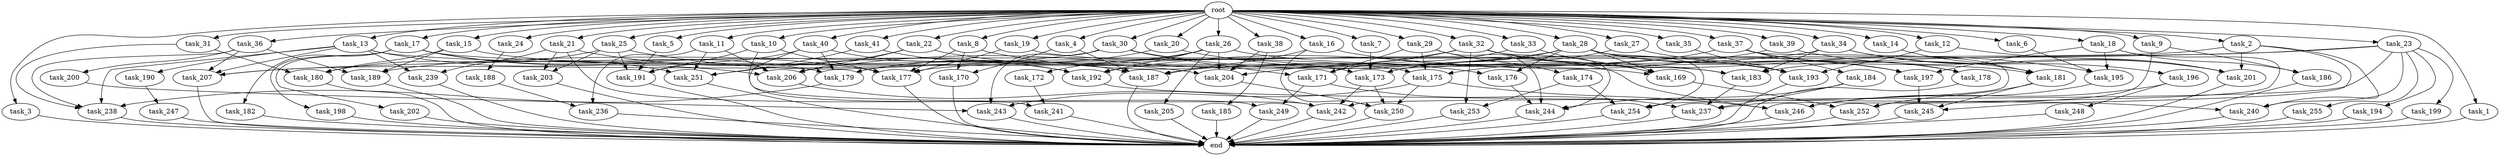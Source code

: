 digraph G {
  task_8 [size="102.400000"];
  task_239 [size="38654705664.000000"];
  task_173 [size="114246130073.600006"];
  task_189 [size="104797202022.400009"];
  task_17 [size="102.400000"];
  task_247 [size="54975581388.800003"];
  task_204 [size="56693568307.200005"];
  task_242 [size="91053306675.200012"];
  task_35 [size="102.400000"];
  task_26 [size="102.400000"];
  task_15 [size="102.400000"];
  task_252 [size="133143986176.000000"];
  task_251 [size="153759829196.800018"];
  task_255 [size="13743895347.200001"];
  task_206 [size="73873437491.199997"];
  task_33 [size="102.400000"];
  task_186 [size="73014444032.000000"];
  task_205 [size="7730941132.800000"];
  task_241 [size="73014444032.000000"];
  task_176 [size="99643241267.200012"];
  task_13 [size="102.400000"];
  task_22 [size="102.400000"];
  task_5 [size="102.400000"];
  task_36 [size="102.400000"];
  task_200 [size="69578470195.199997"];
  task_201 [size="170939698380.800018"];
  task_6 [size="102.400000"];
  task_7 [size="102.400000"];
  task_240 [size="91053306675.200012"];
  task_30 [size="102.400000"];
  task_169 [size="32641751449.600002"];
  task_3 [size="102.400000"];
  task_179 [size="92771293593.600006"];
  task_187 [size="156336809574.399994"];
  task_188 [size="7730941132.800000"];
  task_236 [size="29205777612.800003"];
  task_183 [size="126272038502.400009"];
  task_193 [size="60129542144.000000"];
  task_41 [size="102.400000"];
  task_16 [size="102.400000"];
  task_191 [size="152900835737.600006"];
  task_175 [size="98784247808.000000"];
  task_253 [size="11166914969.600000"];
  task_202 [size="21474836480.000000"];
  root [size="0.000000"];
  task_182 [size="21474836480.000000"];
  task_245 [size="119400090828.800003"];
  task_12 [size="102.400000"];
  task_21 [size="102.400000"];
  task_18 [size="102.400000"];
  task_180 [size="105656195481.600006"];
  task_31 [size="102.400000"];
  task_244 [size="69578470195.199997"];
  task_9 [size="102.400000"];
  task_237 [size="134861973094.400009"];
  task_192 [size="166644731084.800018"];
  task_28 [size="102.400000"];
  task_174 [size="7730941132.800000"];
  task_177 [size="183824600268.800018"];
  task_29 [size="102.400000"];
  task_185 [size="3435973836.800000"];
  task_34 [size="102.400000"];
  task_10 [size="102.400000"];
  task_181 [size="119400090828.800003"];
  task_178 [size="83322365542.400009"];
  task_194 [size="13743895347.200001"];
  task_2 [size="102.400000"];
  task_171 [size="23192823398.400002"];
  end [size="0.000000"];
  task_184 [size="69578470195.199997"];
  task_197 [size="128849018880.000000"];
  task_38 [size="102.400000"];
  task_39 [size="102.400000"];
  task_14 [size="102.400000"];
  task_24 [size="102.400000"];
  task_198 [size="21474836480.000000"];
  task_195 [size="127990025420.800003"];
  task_243 [size="148605868441.600006"];
  task_19 [size="102.400000"];
  task_32 [size="102.400000"];
  task_196 [size="69578470195.199997"];
  task_170 [size="99643241267.200012"];
  task_25 [size="102.400000"];
  task_4 [size="102.400000"];
  task_40 [size="102.400000"];
  task_172 [size="7730941132.800000"];
  task_27 [size="102.400000"];
  task_207 [size="98784247808.000000"];
  task_254 [size="91053306675.200012"];
  task_23 [size="102.400000"];
  task_37 [size="102.400000"];
  task_1 [size="102.400000"];
  task_11 [size="102.400000"];
  task_190 [size="7730941132.800000"];
  task_249 [size="52398601011.200005"];
  task_20 [size="102.400000"];
  task_250 [size="139156940390.399994"];
  task_246 [size="226774273228.800018"];
  task_203 [size="73014444032.000000"];
  task_199 [size="13743895347.200001"];
  task_238 [size="174375672217.600006"];
  task_248 [size="30923764531.200001"];

  task_8 -> task_170 [size="838860800.000000"];
  task_8 -> task_176 [size="838860800.000000"];
  task_8 -> task_177 [size="838860800.000000"];
  task_239 -> end [size="1.000000"];
  task_173 -> task_242 [size="411041792.000000"];
  task_173 -> task_250 [size="411041792.000000"];
  task_189 -> end [size="1.000000"];
  task_17 -> task_202 [size="209715200.000000"];
  task_17 -> task_182 [size="209715200.000000"];
  task_17 -> task_251 [size="209715200.000000"];
  task_17 -> task_198 [size="209715200.000000"];
  task_17 -> task_183 [size="209715200.000000"];
  task_17 -> task_177 [size="209715200.000000"];
  task_17 -> task_179 [size="209715200.000000"];
  task_247 -> end [size="1.000000"];
  task_204 -> task_250 [size="75497472.000000"];
  task_242 -> end [size="1.000000"];
  task_35 -> task_193 [size="301989888.000000"];
  task_26 -> task_172 [size="75497472.000000"];
  task_26 -> task_179 [size="75497472.000000"];
  task_26 -> task_192 [size="75497472.000000"];
  task_26 -> task_181 [size="75497472.000000"];
  task_26 -> task_204 [size="75497472.000000"];
  task_26 -> task_205 [size="75497472.000000"];
  task_15 -> task_189 [size="209715200.000000"];
  task_15 -> task_175 [size="209715200.000000"];
  task_15 -> task_180 [size="209715200.000000"];
  task_252 -> end [size="1.000000"];
  task_251 -> end [size="1.000000"];
  task_255 -> end [size="1.000000"];
  task_206 -> task_242 [size="209715200.000000"];
  task_33 -> task_169 [size="75497472.000000"];
  task_33 -> task_171 [size="75497472.000000"];
  task_186 -> end [size="1.000000"];
  task_205 -> end [size="1.000000"];
  task_241 -> end [size="1.000000"];
  task_176 -> task_244 [size="33554432.000000"];
  task_13 -> task_190 [size="75497472.000000"];
  task_13 -> task_239 [size="75497472.000000"];
  task_13 -> task_207 [size="75497472.000000"];
  task_13 -> task_169 [size="75497472.000000"];
  task_13 -> task_206 [size="75497472.000000"];
  task_13 -> task_238 [size="75497472.000000"];
  task_22 -> task_251 [size="536870912.000000"];
  task_22 -> task_173 [size="536870912.000000"];
  task_22 -> task_206 [size="536870912.000000"];
  task_5 -> task_191 [size="536870912.000000"];
  task_36 -> task_189 [size="679477248.000000"];
  task_36 -> task_200 [size="679477248.000000"];
  task_36 -> task_207 [size="679477248.000000"];
  task_36 -> task_238 [size="679477248.000000"];
  task_200 -> task_243 [size="536870912.000000"];
  task_201 -> end [size="1.000000"];
  task_6 -> task_195 [size="536870912.000000"];
  task_7 -> task_173 [size="33554432.000000"];
  task_240 -> end [size="1.000000"];
  task_30 -> task_207 [size="75497472.000000"];
  task_30 -> task_171 [size="75497472.000000"];
  task_30 -> task_243 [size="75497472.000000"];
  task_30 -> task_193 [size="75497472.000000"];
  task_169 -> task_252 [size="209715200.000000"];
  task_3 -> end [size="1.000000"];
  task_179 -> task_238 [size="536870912.000000"];
  task_187 -> end [size="1.000000"];
  task_188 -> task_236 [size="209715200.000000"];
  task_236 -> end [size="1.000000"];
  task_183 -> task_237 [size="536870912.000000"];
  task_193 -> end [size="1.000000"];
  task_41 -> task_251 [size="679477248.000000"];
  task_41 -> task_187 [size="679477248.000000"];
  task_16 -> task_197 [size="33554432.000000"];
  task_16 -> task_250 [size="33554432.000000"];
  task_16 -> task_187 [size="33554432.000000"];
  task_191 -> end [size="1.000000"];
  task_175 -> task_250 [size="838860800.000000"];
  task_175 -> task_246 [size="838860800.000000"];
  task_175 -> task_243 [size="838860800.000000"];
  task_253 -> end [size="1.000000"];
  task_202 -> end [size="1.000000"];
  root -> task_8 [size="1.000000"];
  root -> task_14 [size="1.000000"];
  root -> task_24 [size="1.000000"];
  root -> task_13 [size="1.000000"];
  root -> task_33 [size="1.000000"];
  root -> task_12 [size="1.000000"];
  root -> task_21 [size="1.000000"];
  root -> task_18 [size="1.000000"];
  root -> task_22 [size="1.000000"];
  root -> task_31 [size="1.000000"];
  root -> task_9 [size="1.000000"];
  root -> task_5 [size="1.000000"];
  root -> task_36 [size="1.000000"];
  root -> task_32 [size="1.000000"];
  root -> task_26 [size="1.000000"];
  root -> task_15 [size="1.000000"];
  root -> task_6 [size="1.000000"];
  root -> task_4 [size="1.000000"];
  root -> task_25 [size="1.000000"];
  root -> task_40 [size="1.000000"];
  root -> task_30 [size="1.000000"];
  root -> task_34 [size="1.000000"];
  root -> task_3 [size="1.000000"];
  root -> task_19 [size="1.000000"];
  root -> task_10 [size="1.000000"];
  root -> task_23 [size="1.000000"];
  root -> task_37 [size="1.000000"];
  root -> task_39 [size="1.000000"];
  root -> task_1 [size="1.000000"];
  root -> task_11 [size="1.000000"];
  root -> task_17 [size="1.000000"];
  root -> task_2 [size="1.000000"];
  root -> task_41 [size="1.000000"];
  root -> task_29 [size="1.000000"];
  root -> task_20 [size="1.000000"];
  root -> task_35 [size="1.000000"];
  root -> task_7 [size="1.000000"];
  root -> task_27 [size="1.000000"];
  root -> task_38 [size="1.000000"];
  root -> task_28 [size="1.000000"];
  root -> task_16 [size="1.000000"];
  task_182 -> end [size="1.000000"];
  task_245 -> end [size="1.000000"];
  task_12 -> task_201 [size="75497472.000000"];
  task_12 -> task_193 [size="75497472.000000"];
  task_21 -> task_249 [size="301989888.000000"];
  task_21 -> task_203 [size="301989888.000000"];
  task_21 -> task_192 [size="301989888.000000"];
  task_21 -> task_239 [size="301989888.000000"];
  task_18 -> task_197 [size="679477248.000000"];
  task_18 -> task_186 [size="679477248.000000"];
  task_18 -> task_195 [size="679477248.000000"];
  task_18 -> task_252 [size="679477248.000000"];
  task_180 -> end [size="1.000000"];
  task_31 -> task_180 [size="411041792.000000"];
  task_31 -> task_238 [size="411041792.000000"];
  task_244 -> end [size="1.000000"];
  task_9 -> task_237 [size="33554432.000000"];
  task_9 -> task_186 [size="33554432.000000"];
  task_237 -> end [size="1.000000"];
  task_192 -> task_240 [size="679477248.000000"];
  task_28 -> task_189 [size="134217728.000000"];
  task_28 -> task_169 [size="134217728.000000"];
  task_28 -> task_176 [size="134217728.000000"];
  task_28 -> task_173 [size="134217728.000000"];
  task_28 -> task_254 [size="134217728.000000"];
  task_28 -> task_197 [size="134217728.000000"];
  task_28 -> task_178 [size="134217728.000000"];
  task_28 -> task_193 [size="134217728.000000"];
  task_174 -> task_253 [size="75497472.000000"];
  task_174 -> task_254 [size="75497472.000000"];
  task_177 -> end [size="1.000000"];
  task_29 -> task_175 [size="75497472.000000"];
  task_29 -> task_174 [size="75497472.000000"];
  task_29 -> task_171 [size="75497472.000000"];
  task_29 -> task_244 [size="75497472.000000"];
  task_185 -> end [size="1.000000"];
  task_34 -> task_196 [size="679477248.000000"];
  task_34 -> task_183 [size="679477248.000000"];
  task_34 -> task_187 [size="679477248.000000"];
  task_34 -> task_201 [size="679477248.000000"];
  task_10 -> task_191 [size="134217728.000000"];
  task_10 -> task_242 [size="134217728.000000"];
  task_10 -> task_177 [size="134217728.000000"];
  task_181 -> task_245 [size="411041792.000000"];
  task_181 -> task_252 [size="411041792.000000"];
  task_178 -> end [size="1.000000"];
  task_194 -> end [size="1.000000"];
  task_2 -> task_245 [size="75497472.000000"];
  task_2 -> task_201 [size="75497472.000000"];
  task_2 -> task_177 [size="75497472.000000"];
  task_2 -> task_240 [size="75497472.000000"];
  task_171 -> task_249 [size="209715200.000000"];
  task_171 -> task_237 [size="209715200.000000"];
  task_184 -> task_237 [size="536870912.000000"];
  task_184 -> task_244 [size="536870912.000000"];
  task_197 -> task_245 [size="679477248.000000"];
  task_38 -> task_185 [size="33554432.000000"];
  task_38 -> task_204 [size="33554432.000000"];
  task_39 -> task_201 [size="838860800.000000"];
  task_39 -> task_192 [size="838860800.000000"];
  task_14 -> task_181 [size="411041792.000000"];
  task_24 -> task_188 [size="75497472.000000"];
  task_198 -> end [size="1.000000"];
  task_195 -> task_246 [size="536870912.000000"];
  task_243 -> end [size="1.000000"];
  task_19 -> task_177 [size="536870912.000000"];
  task_19 -> task_246 [size="536870912.000000"];
  task_32 -> task_169 [size="33554432.000000"];
  task_32 -> task_195 [size="33554432.000000"];
  task_32 -> task_204 [size="33554432.000000"];
  task_32 -> task_253 [size="33554432.000000"];
  task_32 -> task_206 [size="33554432.000000"];
  task_32 -> task_244 [size="33554432.000000"];
  task_196 -> task_246 [size="301989888.000000"];
  task_196 -> task_248 [size="301989888.000000"];
  task_170 -> end [size="1.000000"];
  task_25 -> task_191 [size="411041792.000000"];
  task_25 -> task_204 [size="411041792.000000"];
  task_25 -> task_180 [size="411041792.000000"];
  task_25 -> task_203 [size="411041792.000000"];
  task_4 -> task_170 [size="134217728.000000"];
  task_4 -> task_187 [size="134217728.000000"];
  task_40 -> task_191 [size="411041792.000000"];
  task_40 -> task_241 [size="411041792.000000"];
  task_40 -> task_179 [size="411041792.000000"];
  task_40 -> task_192 [size="411041792.000000"];
  task_172 -> task_241 [size="301989888.000000"];
  task_27 -> task_197 [size="411041792.000000"];
  task_27 -> task_173 [size="411041792.000000"];
  task_207 -> end [size="1.000000"];
  task_254 -> end [size="1.000000"];
  task_23 -> task_194 [size="134217728.000000"];
  task_23 -> task_242 [size="134217728.000000"];
  task_23 -> task_207 [size="134217728.000000"];
  task_23 -> task_183 [size="134217728.000000"];
  task_23 -> task_255 [size="134217728.000000"];
  task_23 -> task_199 [size="134217728.000000"];
  task_23 -> task_240 [size="134217728.000000"];
  task_37 -> task_181 [size="679477248.000000"];
  task_37 -> task_184 [size="679477248.000000"];
  task_37 -> task_175 [size="679477248.000000"];
  task_37 -> task_178 [size="679477248.000000"];
  task_37 -> task_254 [size="679477248.000000"];
  task_1 -> end [size="1.000000"];
  task_11 -> task_251 [size="75497472.000000"];
  task_11 -> task_236 [size="75497472.000000"];
  task_11 -> task_206 [size="75497472.000000"];
  task_190 -> task_247 [size="536870912.000000"];
  task_249 -> end [size="1.000000"];
  task_20 -> task_179 [size="209715200.000000"];
  task_20 -> task_183 [size="209715200.000000"];
  task_250 -> end [size="1.000000"];
  task_246 -> end [size="1.000000"];
  task_203 -> end [size="1.000000"];
  task_199 -> end [size="1.000000"];
  task_238 -> end [size="1.000000"];
  task_248 -> end [size="1.000000"];
}
